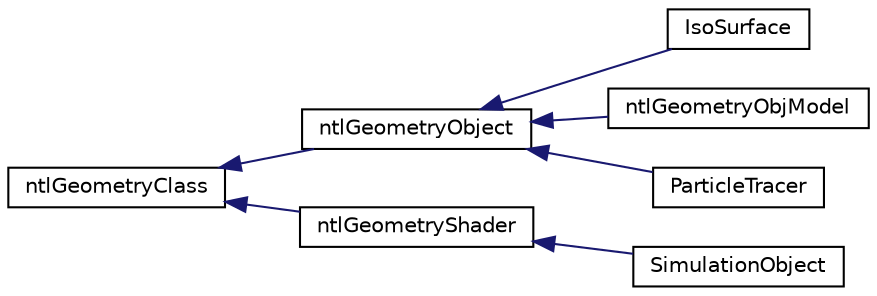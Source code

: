 digraph G
{
  edge [fontname="Helvetica",fontsize="10",labelfontname="Helvetica",labelfontsize="10"];
  node [fontname="Helvetica",fontsize="10",shape=record];
  rankdir=LR;
  Node1 [label="ntlGeometryClass",height=0.2,width=0.4,color="black", fillcolor="white", style="filled",URL="$dd/dcf/classntlGeometryClass.html"];
  Node1 -> Node2 [dir=back,color="midnightblue",fontsize="10",style="solid",fontname="Helvetica"];
  Node2 [label="ntlGeometryObject",height=0.2,width=0.4,color="black", fillcolor="white", style="filled",URL="$df/dc9/classntlGeometryObject.html"];
  Node2 -> Node3 [dir=back,color="midnightblue",fontsize="10",style="solid",fontname="Helvetica"];
  Node3 [label="IsoSurface",height=0.2,width=0.4,color="black", fillcolor="white", style="filled",URL="$db/db9/classIsoSurface.html",tooltip="class to triangulate a scalar field, e.g. for"];
  Node2 -> Node4 [dir=back,color="midnightblue",fontsize="10",style="solid",fontname="Helvetica"];
  Node4 [label="ntlGeometryObjModel",height=0.2,width=0.4,color="black", fillcolor="white", style="filled",URL="$d7/d4d/classntlGeometryObjModel.html"];
  Node2 -> Node5 [dir=back,color="midnightblue",fontsize="10",style="solid",fontname="Helvetica"];
  Node5 [label="ParticleTracer",height=0.2,width=0.4,color="black", fillcolor="white", style="filled",URL="$de/db7/classParticleTracer.html",tooltip="A whole particle array."];
  Node1 -> Node6 [dir=back,color="midnightblue",fontsize="10",style="solid",fontname="Helvetica"];
  Node6 [label="ntlGeometryShader",height=0.2,width=0.4,color="black", fillcolor="white", style="filled",URL="$de/d7b/classntlGeometryShader.html"];
  Node6 -> Node7 [dir=back,color="midnightblue",fontsize="10",style="solid",fontname="Helvetica"];
  Node7 [label="SimulationObject",height=0.2,width=0.4,color="black", fillcolor="white", style="filled",URL="$da/df3/classSimulationObject.html"];
}
